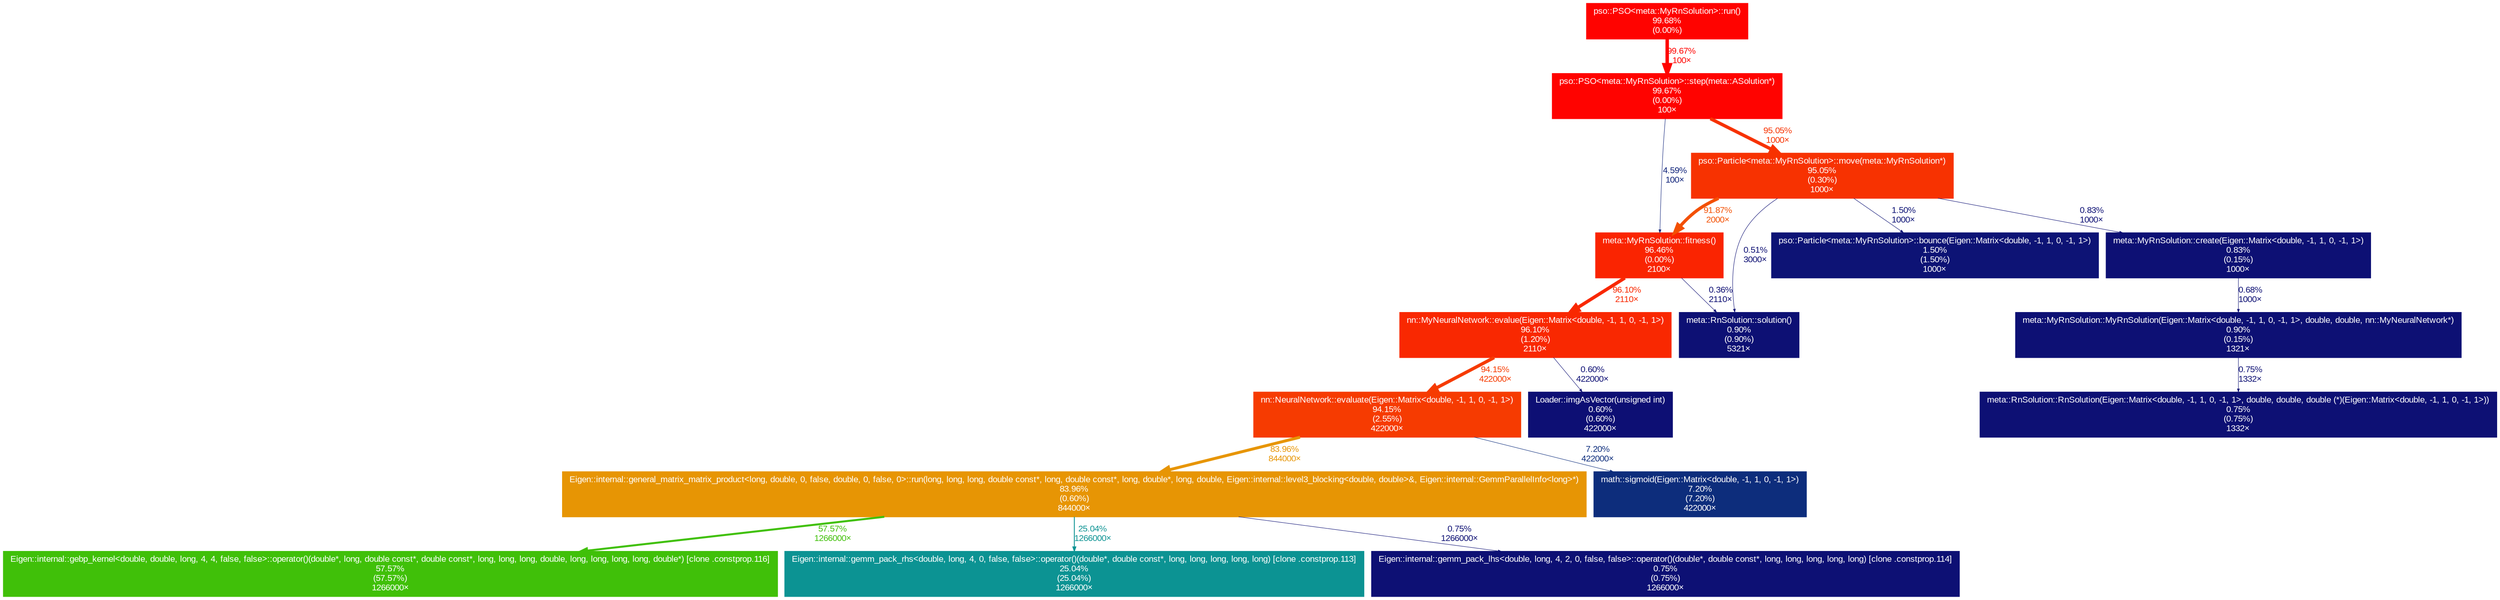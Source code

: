 digraph {
	graph [fontname=Arial, nodesep=0.125, ranksep=0.25];
	node [fontcolor=white, fontname=Arial, height=0, shape=box, style=filled, width=0];
	edge [fontname=Arial];
	1 [color="#ff0300", fontcolor="#ffffff", fontsize="10.00", label="pso::PSO<meta::MyRnSolution>::run()\n99.68%\n(0.00%)"];
	1 -> 2 [arrowsize="1.00", color="#ff0300", fontcolor="#ff0300", fontsize="10.00", label="99.67%\n100×", labeldistance="3.99", penwidth="3.99"];
	2 [color="#ff0300", fontcolor="#ffffff", fontsize="10.00", label="pso::PSO<meta::MyRnSolution>::step(meta::ASolution*)\n99.67%\n(0.00%)\n100×"];
	2 -> 3 [arrowsize="0.35", color="#0d2179", fontcolor="#0d2179", fontsize="10.00", label="4.59%\n100×", labeldistance="0.50", penwidth="0.50"];
	2 -> 5 [arrowsize="0.97", color="#f73201", fontcolor="#f73201", fontsize="10.00", label="95.05%\n1000×", labeldistance="3.80", penwidth="3.80"];
	3 [color="#fa2401", fontcolor="#ffffff", fontsize="10.00", label="meta::MyRnSolution::fitness()\n96.46%\n(0.00%)\n2100×"];
	3 -> 4 [arrowsize="0.98", color="#f92801", fontcolor="#f92801", fontsize="10.00", label="96.10%\n2110×", labeldistance="3.84", penwidth="3.84"];
	3 -> 12 [arrowsize="0.35", color="#0d0e73", fontcolor="#0d0e73", fontsize="10.00", label="0.36%\n2110×", labeldistance="0.50", penwidth="0.50"];
	4 [color="#f92801", fontcolor="#ffffff", fontsize="10.00", label="nn::MyNeuralNetwork::evalue(Eigen::Matrix<double, -1, 1, 0, -1, 1>)\n96.10%\n(1.20%)\n2110×"];
	4 -> 6 [arrowsize="0.97", color="#f63b01", fontcolor="#f63b01", fontsize="10.00", label="94.15%\n422000×", labeldistance="3.77", penwidth="3.77"];
	4 -> 17 [arrowsize="0.35", color="#0d0f74", fontcolor="#0d0f74", fontsize="10.00", label="0.60%\n422000×", labeldistance="0.50", penwidth="0.50"];
	5 [color="#f73201", fontcolor="#ffffff", fontsize="10.00", label="pso::Particle<meta::MyRnSolution>::move(meta::MyRnSolution*)\n95.05%\n(0.30%)\n1000×"];
	5 -> 3 [arrowsize="0.96", color="#f35002", fontcolor="#f35002", fontsize="10.00", label="91.87%\n2000×", labeldistance="3.67", penwidth="3.67"];
	5 -> 11 [arrowsize="0.35", color="#0d1375", fontcolor="#0d1375", fontsize="10.00", label="1.50%\n1000×", labeldistance="0.50", penwidth="0.50"];
	5 -> 12 [arrowsize="0.35", color="#0d0f73", fontcolor="#0d0f73", fontsize="10.00", label="0.51%\n3000×", labeldistance="0.50", penwidth="0.50"];
	5 -> 14 [arrowsize="0.35", color="#0d1074", fontcolor="#0d1074", fontsize="10.00", label="0.83%\n1000×", labeldistance="0.50", penwidth="0.50"];
	6 [color="#f63b01", fontcolor="#ffffff", fontsize="10.00", label="nn::NeuralNetwork::evaluate(Eigen::Matrix<double, -1, 1, 0, -1, 1>)\n94.15%\n(2.55%)\n422000×"];
	6 -> 7 [arrowsize="0.92", color="#e79504", fontcolor="#e79504", fontsize="10.00", label="83.96%\n844000×", labeldistance="3.36", penwidth="3.36"];
	6 -> 10 [arrowsize="0.35", color="#0d2d7c", fontcolor="#0d2d7c", fontsize="10.00", label="7.20%\n422000×", labeldistance="0.50", penwidth="0.50"];
	7 [color="#e79504", fontcolor="#ffffff", fontsize="10.00", label="Eigen::internal::general_matrix_matrix_product<long, double, 0, false, double, 0, false, 0>::run(long, long, long, double const*, long, double const*, long, double*, long, double, Eigen::internal::level3_blocking<double, double>&, Eigen::internal::GemmParallelInfo<long>*)\n83.96%\n(0.60%)\n844000×"];
	7 -> 8 [arrowsize="0.76", color="#40c009", fontcolor="#40c009", fontsize="10.00", label="57.57%\n1266000×", labeldistance="2.30", penwidth="2.30"];
	7 -> 9 [arrowsize="0.50", color="#0c9393", fontcolor="#0c9393", fontsize="10.00", label="25.04%\n1266000×", labeldistance="1.00", penwidth="1.00"];
	7 -> 16 [arrowsize="0.35", color="#0d1074", fontcolor="#0d1074", fontsize="10.00", label="0.75%\n1266000×", labeldistance="0.50", penwidth="0.50"];
	8 [color="#40c009", fontcolor="#ffffff", fontsize="10.00", label="Eigen::internal::gebp_kernel<double, double, long, 4, 4, false, false>::operator()(double*, long, double const*, double const*, long, long, long, double, long, long, long, long, double*) [clone .constprop.116]\n57.57%\n(57.57%)\n1266000×"];
	9 [color="#0c9393", fontcolor="#ffffff", fontsize="10.00", label="Eigen::internal::gemm_pack_rhs<double, long, 4, 0, false, false>::operator()(double*, double const*, long, long, long, long, long) [clone .constprop.113]\n25.04%\n(25.04%)\n1266000×"];
	10 [color="#0d2d7c", fontcolor="#ffffff", fontsize="10.00", label="math::sigmoid(Eigen::Matrix<double, -1, 1, 0, -1, 1>)\n7.20%\n(7.20%)\n422000×"];
	11 [color="#0d1375", fontcolor="#ffffff", fontsize="10.00", label="pso::Particle<meta::MyRnSolution>::bounce(Eigen::Matrix<double, -1, 1, 0, -1, 1>)\n1.50%\n(1.50%)\n1000×"];
	12 [color="#0d1074", fontcolor="#ffffff", fontsize="10.00", label="meta::RnSolution::solution()\n0.90%\n(0.90%)\n5321×"];
	13 [color="#0d1074", fontcolor="#ffffff", fontsize="10.00", label="meta::MyRnSolution::MyRnSolution(Eigen::Matrix<double, -1, 1, 0, -1, 1>, double, double, nn::MyNeuralNetwork*)\n0.90%\n(0.15%)\n1321×"];
	13 -> 15 [arrowsize="0.35", color="#0d1074", fontcolor="#0d1074", fontsize="10.00", label="0.75%\n1332×", labeldistance="0.50", penwidth="0.50"];
	14 [color="#0d1074", fontcolor="#ffffff", fontsize="10.00", label="meta::MyRnSolution::create(Eigen::Matrix<double, -1, 1, 0, -1, 1>)\n0.83%\n(0.15%)\n1000×"];
	14 -> 13 [arrowsize="0.35", color="#0d1074", fontcolor="#0d1074", fontsize="10.00", label="0.68%\n1000×", labeldistance="0.50", penwidth="0.50"];
	15 [color="#0d1074", fontcolor="#ffffff", fontsize="10.00", label="meta::RnSolution::RnSolution(Eigen::Matrix<double, -1, 1, 0, -1, 1>, double, double, double (*)(Eigen::Matrix<double, -1, 1, 0, -1, 1>))\n0.75%\n(0.75%)\n1332×"];
	16 [color="#0d1074", fontcolor="#ffffff", fontsize="10.00", label="Eigen::internal::gemm_pack_lhs<double, long, 4, 2, 0, false, false>::operator()(double*, double const*, long, long, long, long, long) [clone .constprop.114]\n0.75%\n(0.75%)\n1266000×"];
	17 [color="#0d0f74", fontcolor="#ffffff", fontsize="10.00", label="Loader::imgAsVector(unsigned int)\n0.60%\n(0.60%)\n422000×"];
}
